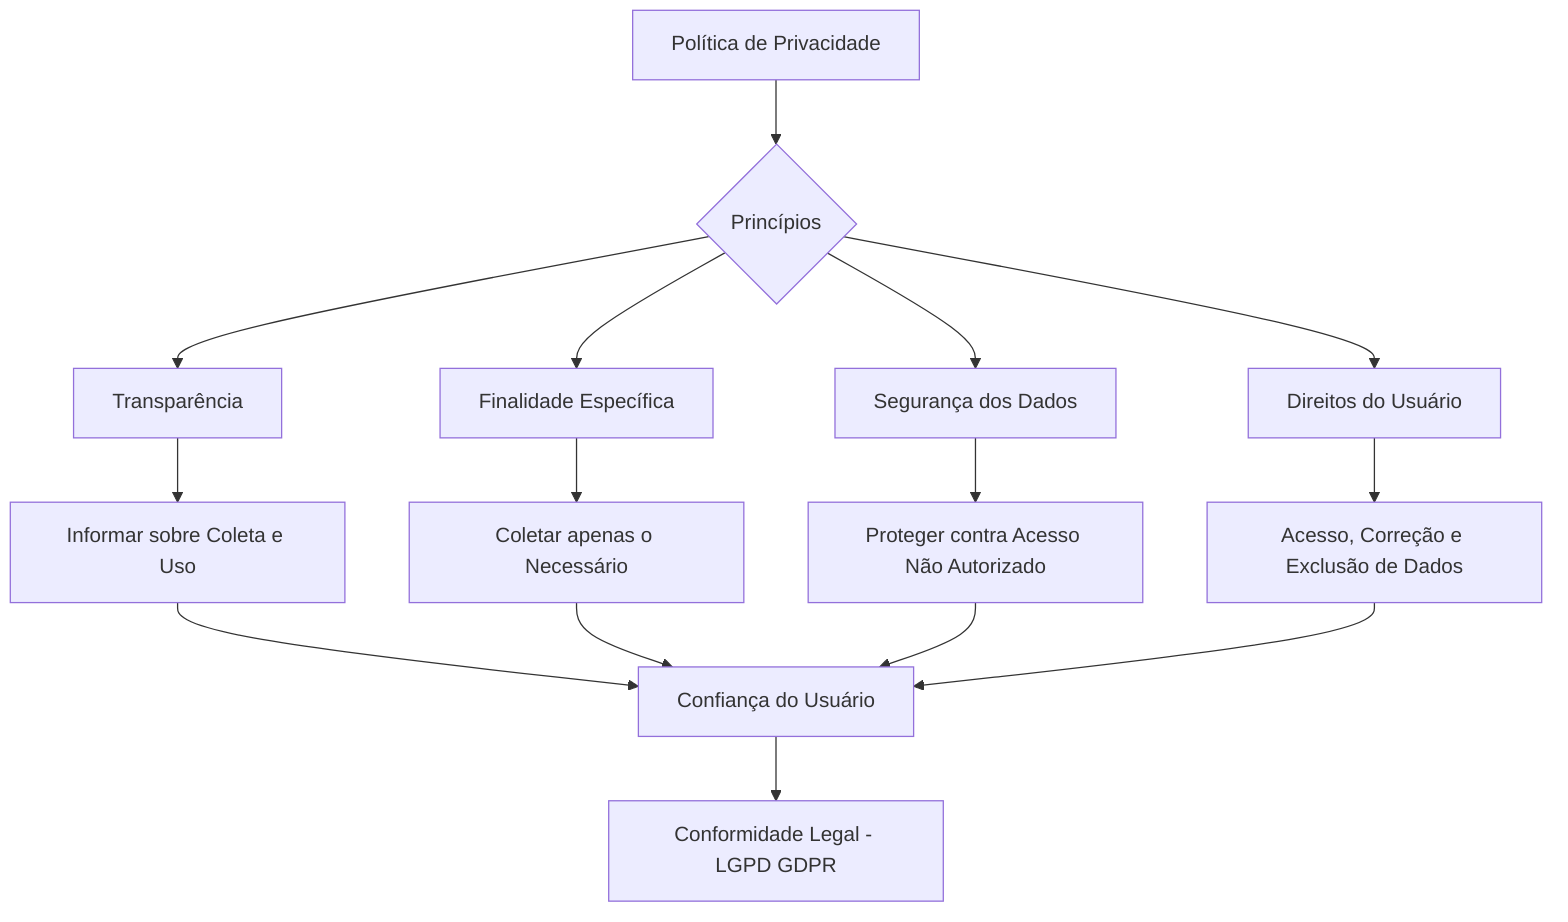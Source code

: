 graph TD
    A[Política de Privacidade] --> B{Princípios}
    B --> C[Transparência]
    B --> D[Finalidade Específica]
    B --> E[Segurança dos Dados]
    B --> F[Direitos do Usuário]

    C --> G[Informar sobre Coleta e Uso]
    D --> H[Coletar apenas o Necessário]
    E --> I[Proteger contra Acesso Não Autorizado]
    F --> J[Acesso, Correção e Exclusão de Dados]

    G --> K[Confiança do Usuário]
    H --> K
    I --> K
    J --> K
    K --> L[Conformidade Legal - LGPD GDPR]